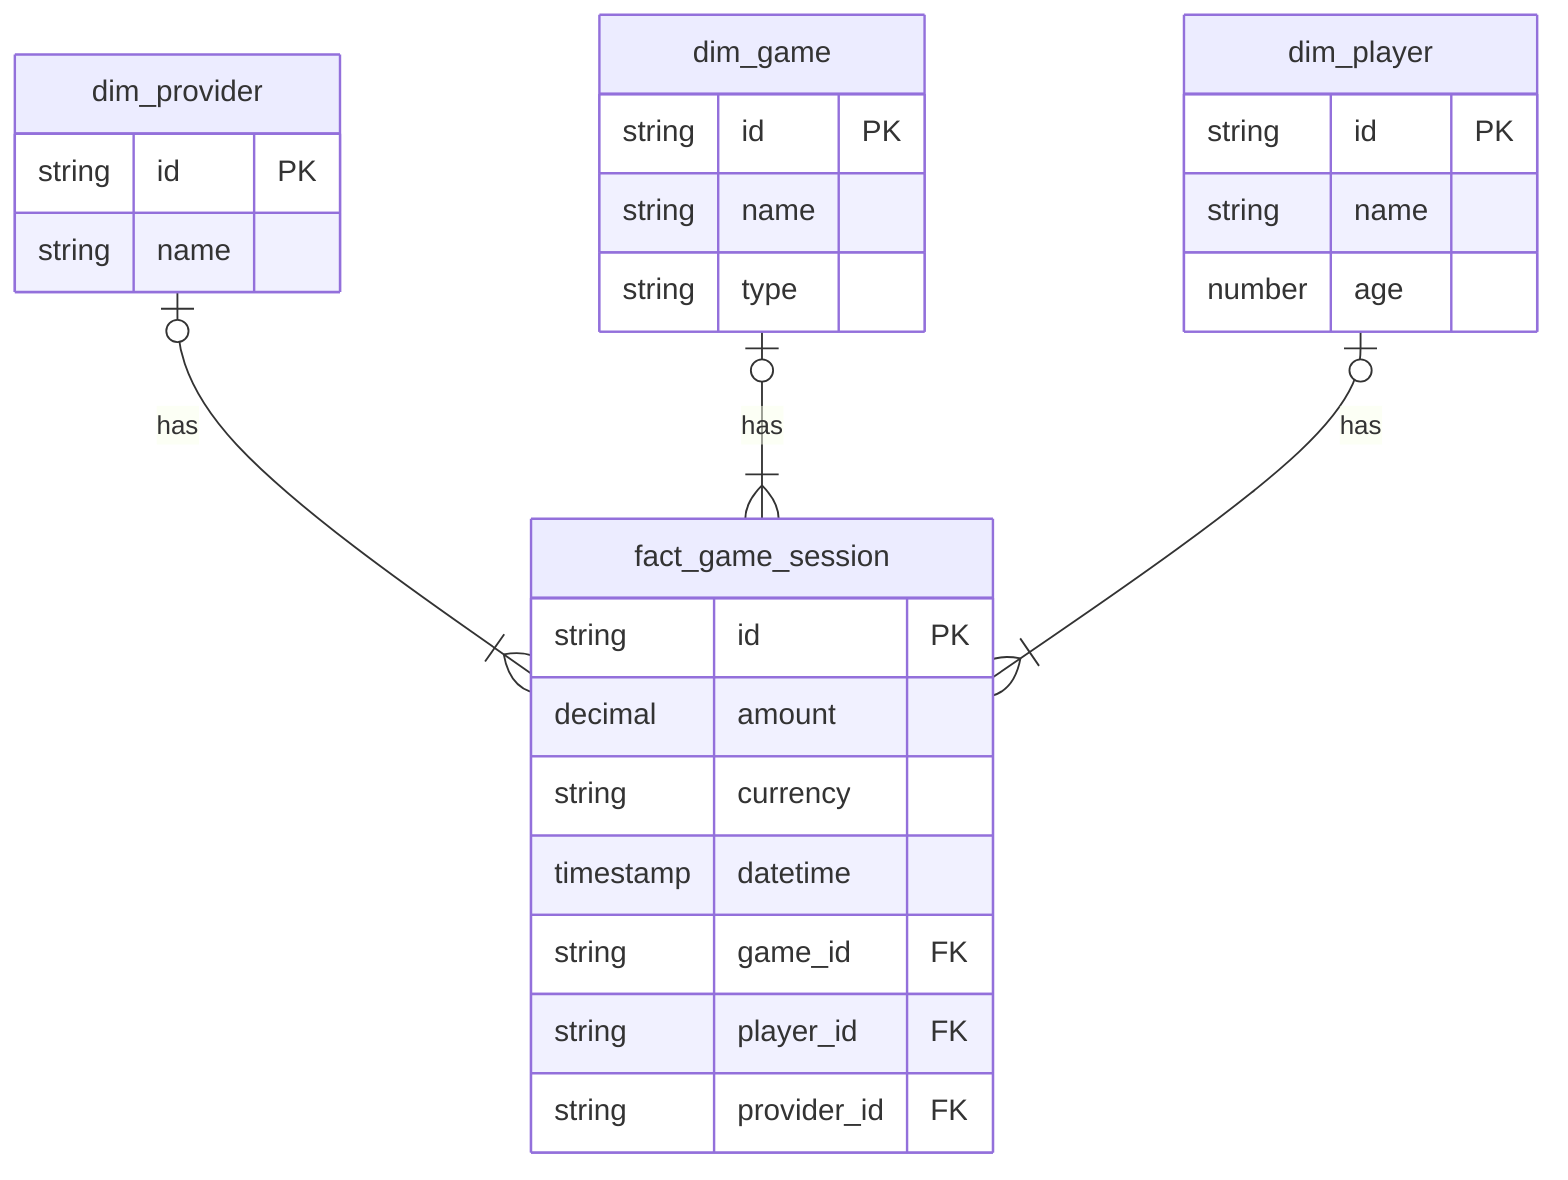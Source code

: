 erDiagram
    fact_game_session {
        string id PK
        decimal amount
        string currency
        timestamp datetime
        string game_id FK
        string player_id FK
        string provider_id FK
    }

    dim_provider {
        string id PK
        string name
    }

    dim_game {
        string id PK
        string name
        string type
    }

    dim_player {
        string id PK
        string name
        number age
    }

    dim_provider o|--|{ fact_game_session : has
    dim_game o|--|{ fact_game_session : has
    dim_player o|--|{ fact_game_session : has